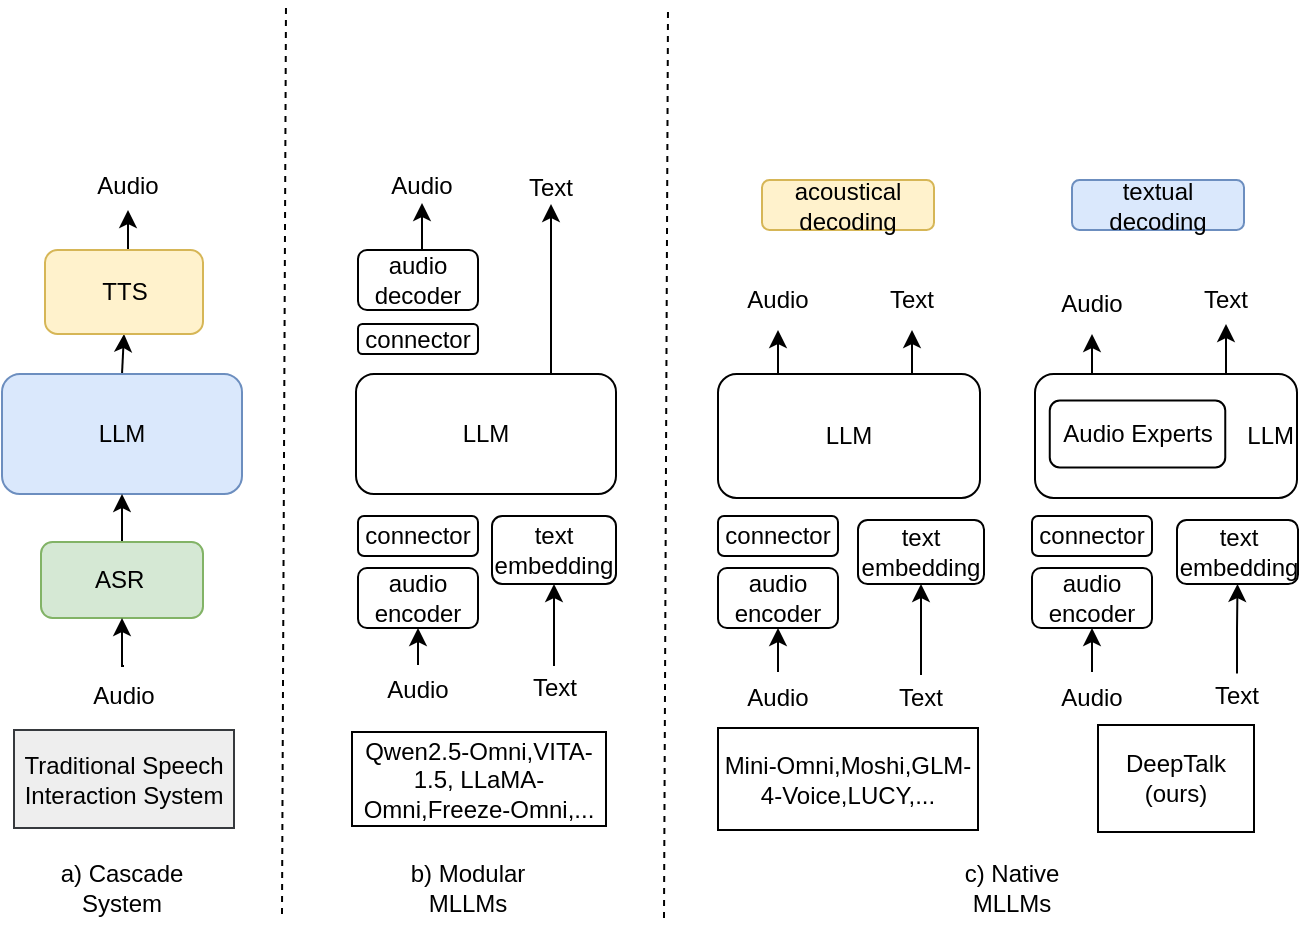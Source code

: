 <mxfile version="26.0.16">
  <diagram name="第 1 页" id="l2VwWjS595h71rdYPKjv">
    <mxGraphModel dx="1432" dy="716" grid="0" gridSize="10" guides="1" tooltips="1" connect="1" arrows="1" fold="1" page="1" pageScale="1" pageWidth="827" pageHeight="1169" math="0" shadow="0">
      <root>
        <mxCell id="0" />
        <mxCell id="1" parent="0" />
        <mxCell id="LZrctKfGTnT29_ICG_vk-41" style="edgeStyle=orthogonalEdgeStyle;rounded=0;orthogonalLoop=1;jettySize=auto;html=1;exitX=0.5;exitY=0;exitDx=0;exitDy=0;entryX=0.5;entryY=1;entryDx=0;entryDy=0;" edge="1" parent="1" source="LZrctKfGTnT29_ICG_vk-1" target="LZrctKfGTnT29_ICG_vk-4">
          <mxGeometry relative="1" as="geometry" />
        </mxCell>
        <mxCell id="LZrctKfGTnT29_ICG_vk-1" value="LLM" style="rounded=1;whiteSpace=wrap;html=1;fillColor=#dae8fc;strokeColor=#6c8ebf;" vertex="1" parent="1">
          <mxGeometry x="50" y="273" width="120" height="60" as="geometry" />
        </mxCell>
        <mxCell id="LZrctKfGTnT29_ICG_vk-40" style="edgeStyle=orthogonalEdgeStyle;rounded=0;orthogonalLoop=1;jettySize=auto;html=1;exitX=0.5;exitY=0;exitDx=0;exitDy=0;entryX=0.5;entryY=1;entryDx=0;entryDy=0;" edge="1" parent="1" source="LZrctKfGTnT29_ICG_vk-2" target="LZrctKfGTnT29_ICG_vk-1">
          <mxGeometry relative="1" as="geometry" />
        </mxCell>
        <mxCell id="LZrctKfGTnT29_ICG_vk-2" value="ASR&amp;nbsp;" style="rounded=1;whiteSpace=wrap;html=1;fillColor=#d5e8d4;strokeColor=#82b366;" vertex="1" parent="1">
          <mxGeometry x="69.5" y="357" width="81" height="38" as="geometry" />
        </mxCell>
        <mxCell id="LZrctKfGTnT29_ICG_vk-146" style="edgeStyle=orthogonalEdgeStyle;rounded=0;orthogonalLoop=1;jettySize=auto;html=1;exitX=0.5;exitY=0;exitDx=0;exitDy=0;entryX=0.5;entryY=1;entryDx=0;entryDy=0;" edge="1" parent="1" source="LZrctKfGTnT29_ICG_vk-4" target="LZrctKfGTnT29_ICG_vk-7">
          <mxGeometry relative="1" as="geometry" />
        </mxCell>
        <mxCell id="LZrctKfGTnT29_ICG_vk-4" value="TTS" style="rounded=1;whiteSpace=wrap;html=1;fillColor=#fff2cc;strokeColor=#d6b656;" vertex="1" parent="1">
          <mxGeometry x="71.5" y="211" width="79" height="42" as="geometry" />
        </mxCell>
        <mxCell id="LZrctKfGTnT29_ICG_vk-145" style="edgeStyle=orthogonalEdgeStyle;rounded=0;orthogonalLoop=1;jettySize=auto;html=1;exitX=0.5;exitY=0;exitDx=0;exitDy=0;entryX=0.5;entryY=1;entryDx=0;entryDy=0;" edge="1" parent="1" source="LZrctKfGTnT29_ICG_vk-5" target="LZrctKfGTnT29_ICG_vk-2">
          <mxGeometry relative="1" as="geometry" />
        </mxCell>
        <mxCell id="LZrctKfGTnT29_ICG_vk-5" value="Audio" style="text;html=1;align=center;verticalAlign=middle;whiteSpace=wrap;rounded=0;" vertex="1" parent="1">
          <mxGeometry x="81" y="419" width="60" height="29.5" as="geometry" />
        </mxCell>
        <mxCell id="LZrctKfGTnT29_ICG_vk-7" value="Audio" style="text;html=1;align=center;verticalAlign=middle;whiteSpace=wrap;rounded=0;" vertex="1" parent="1">
          <mxGeometry x="83" y="167.5" width="60" height="23.5" as="geometry" />
        </mxCell>
        <mxCell id="LZrctKfGTnT29_ICG_vk-8" value="Qwen2.5-Omni,VITA-1.5, LLaMA-Omni,Freeze-Omni,..." style="rounded=0;whiteSpace=wrap;html=1;" vertex="1" parent="1">
          <mxGeometry x="225" y="452" width="127" height="47" as="geometry" />
        </mxCell>
        <mxCell id="LZrctKfGTnT29_ICG_vk-9" value="a) Cascade System" style="text;html=1;align=center;verticalAlign=middle;whiteSpace=wrap;rounded=0;" vertex="1" parent="1">
          <mxGeometry x="60" y="510" width="100" height="40" as="geometry" />
        </mxCell>
        <mxCell id="LZrctKfGTnT29_ICG_vk-28" style="edgeStyle=orthogonalEdgeStyle;rounded=0;orthogonalLoop=1;jettySize=auto;html=1;exitX=0.75;exitY=0;exitDx=0;exitDy=0;entryX=0.5;entryY=1;entryDx=0;entryDy=0;" edge="1" parent="1" source="LZrctKfGTnT29_ICG_vk-10" target="LZrctKfGTnT29_ICG_vk-26">
          <mxGeometry relative="1" as="geometry" />
        </mxCell>
        <mxCell id="LZrctKfGTnT29_ICG_vk-10" value="LLM" style="rounded=1;whiteSpace=wrap;html=1;" vertex="1" parent="1">
          <mxGeometry x="227" y="273" width="130" height="60" as="geometry" />
        </mxCell>
        <mxCell id="LZrctKfGTnT29_ICG_vk-14" value="connector" style="rounded=1;whiteSpace=wrap;html=1;" vertex="1" parent="1">
          <mxGeometry x="228" y="344" width="60" height="20" as="geometry" />
        </mxCell>
        <mxCell id="LZrctKfGTnT29_ICG_vk-15" value="audio encoder" style="rounded=1;whiteSpace=wrap;html=1;" vertex="1" parent="1">
          <mxGeometry x="228" y="370" width="60" height="30" as="geometry" />
        </mxCell>
        <mxCell id="LZrctKfGTnT29_ICG_vk-16" value="text embedding" style="rounded=1;whiteSpace=wrap;html=1;" vertex="1" parent="1">
          <mxGeometry x="295" y="344" width="62" height="34" as="geometry" />
        </mxCell>
        <mxCell id="LZrctKfGTnT29_ICG_vk-20" value="connector" style="rounded=1;whiteSpace=wrap;html=1;" vertex="1" parent="1">
          <mxGeometry x="228" y="248" width="60" height="15" as="geometry" />
        </mxCell>
        <mxCell id="LZrctKfGTnT29_ICG_vk-39" style="edgeStyle=orthogonalEdgeStyle;rounded=0;orthogonalLoop=1;jettySize=auto;html=1;exitX=0.5;exitY=0;exitDx=0;exitDy=0;entryX=0.5;entryY=1;entryDx=0;entryDy=0;" edge="1" parent="1" source="LZrctKfGTnT29_ICG_vk-21" target="LZrctKfGTnT29_ICG_vk-37">
          <mxGeometry relative="1" as="geometry" />
        </mxCell>
        <mxCell id="LZrctKfGTnT29_ICG_vk-21" value="audio decoder" style="rounded=1;whiteSpace=wrap;html=1;" vertex="1" parent="1">
          <mxGeometry x="228" y="211" width="60" height="30" as="geometry" />
        </mxCell>
        <mxCell id="LZrctKfGTnT29_ICG_vk-26" value="Text" style="text;html=1;align=center;verticalAlign=middle;whiteSpace=wrap;rounded=0;" vertex="1" parent="1">
          <mxGeometry x="295" y="171" width="59" height="17" as="geometry" />
        </mxCell>
        <mxCell id="LZrctKfGTnT29_ICG_vk-34" style="edgeStyle=orthogonalEdgeStyle;rounded=0;orthogonalLoop=1;jettySize=auto;html=1;exitX=0.5;exitY=0;exitDx=0;exitDy=0;entryX=0.5;entryY=1;entryDx=0;entryDy=0;" edge="1" parent="1" source="LZrctKfGTnT29_ICG_vk-30" target="LZrctKfGTnT29_ICG_vk-16">
          <mxGeometry relative="1" as="geometry" />
        </mxCell>
        <mxCell id="LZrctKfGTnT29_ICG_vk-30" value="Text" style="text;html=1;align=center;verticalAlign=middle;whiteSpace=wrap;rounded=0;" vertex="1" parent="1">
          <mxGeometry x="298.5" y="419" width="55" height="22" as="geometry" />
        </mxCell>
        <mxCell id="LZrctKfGTnT29_ICG_vk-38" style="edgeStyle=orthogonalEdgeStyle;rounded=0;orthogonalLoop=1;jettySize=auto;html=1;exitX=0.5;exitY=0;exitDx=0;exitDy=0;entryX=0.5;entryY=1;entryDx=0;entryDy=0;" edge="1" parent="1" source="LZrctKfGTnT29_ICG_vk-36" target="LZrctKfGTnT29_ICG_vk-15">
          <mxGeometry relative="1" as="geometry" />
        </mxCell>
        <mxCell id="LZrctKfGTnT29_ICG_vk-36" value="Audio" style="text;html=1;align=center;verticalAlign=middle;whiteSpace=wrap;rounded=0;" vertex="1" parent="1">
          <mxGeometry x="228" y="418.5" width="60" height="25" as="geometry" />
        </mxCell>
        <mxCell id="LZrctKfGTnT29_ICG_vk-37" value="Audio" style="text;html=1;align=center;verticalAlign=middle;whiteSpace=wrap;rounded=0;" vertex="1" parent="1">
          <mxGeometry x="231" y="171" width="58" height="16.5" as="geometry" />
        </mxCell>
        <mxCell id="LZrctKfGTnT29_ICG_vk-43" value="" style="endArrow=none;dashed=1;html=1;rounded=0;" edge="1" parent="1">
          <mxGeometry width="50" height="50" relative="1" as="geometry">
            <mxPoint x="190" y="543" as="sourcePoint" />
            <mxPoint x="192" y="87" as="targetPoint" />
          </mxGeometry>
        </mxCell>
        <mxCell id="LZrctKfGTnT29_ICG_vk-45" value="" style="endArrow=none;dashed=1;html=1;rounded=0;" edge="1" parent="1">
          <mxGeometry width="50" height="50" relative="1" as="geometry">
            <mxPoint x="381" y="545" as="sourcePoint" />
            <mxPoint x="383" y="90" as="targetPoint" />
          </mxGeometry>
        </mxCell>
        <mxCell id="LZrctKfGTnT29_ICG_vk-115" style="edgeStyle=orthogonalEdgeStyle;rounded=0;orthogonalLoop=1;jettySize=auto;html=1;exitX=0.25;exitY=0;exitDx=0;exitDy=0;entryX=0.5;entryY=1;entryDx=0;entryDy=0;" edge="1" parent="1" source="LZrctKfGTnT29_ICG_vk-46" target="LZrctKfGTnT29_ICG_vk-113">
          <mxGeometry relative="1" as="geometry" />
        </mxCell>
        <mxCell id="LZrctKfGTnT29_ICG_vk-147" style="edgeStyle=orthogonalEdgeStyle;rounded=0;orthogonalLoop=1;jettySize=auto;html=1;exitX=0.75;exitY=0;exitDx=0;exitDy=0;entryX=0.5;entryY=1;entryDx=0;entryDy=0;" edge="1" parent="1" source="LZrctKfGTnT29_ICG_vk-46" target="LZrctKfGTnT29_ICG_vk-114">
          <mxGeometry relative="1" as="geometry" />
        </mxCell>
        <mxCell id="LZrctKfGTnT29_ICG_vk-46" value="LLM" style="rounded=1;whiteSpace=wrap;html=1;" vertex="1" parent="1">
          <mxGeometry x="408" y="273" width="131" height="62" as="geometry" />
        </mxCell>
        <mxCell id="LZrctKfGTnT29_ICG_vk-47" value="b) Modular MLLMs" style="text;html=1;align=center;verticalAlign=middle;whiteSpace=wrap;rounded=0;" vertex="1" parent="1">
          <mxGeometry x="253" y="515" width="60" height="30" as="geometry" />
        </mxCell>
        <mxCell id="LZrctKfGTnT29_ICG_vk-103" value="connector" style="rounded=1;whiteSpace=wrap;html=1;" vertex="1" parent="1">
          <mxGeometry x="408" y="344" width="60" height="20" as="geometry" />
        </mxCell>
        <mxCell id="LZrctKfGTnT29_ICG_vk-104" value="audio encoder" style="rounded=1;whiteSpace=wrap;html=1;" vertex="1" parent="1">
          <mxGeometry x="408" y="370" width="60" height="30" as="geometry" />
        </mxCell>
        <mxCell id="LZrctKfGTnT29_ICG_vk-106" style="edgeStyle=orthogonalEdgeStyle;rounded=0;orthogonalLoop=1;jettySize=auto;html=1;exitX=0.5;exitY=0;exitDx=0;exitDy=0;entryX=0.5;entryY=1;entryDx=0;entryDy=0;" edge="1" parent="1" source="LZrctKfGTnT29_ICG_vk-105" target="LZrctKfGTnT29_ICG_vk-104">
          <mxGeometry relative="1" as="geometry" />
        </mxCell>
        <mxCell id="LZrctKfGTnT29_ICG_vk-105" value="Audio" style="text;html=1;align=center;verticalAlign=middle;whiteSpace=wrap;rounded=0;" vertex="1" parent="1">
          <mxGeometry x="408" y="422" width="60" height="25" as="geometry" />
        </mxCell>
        <mxCell id="LZrctKfGTnT29_ICG_vk-109" value="text embedding" style="rounded=1;whiteSpace=wrap;html=1;" vertex="1" parent="1">
          <mxGeometry x="478" y="346" width="63" height="32" as="geometry" />
        </mxCell>
        <mxCell id="LZrctKfGTnT29_ICG_vk-111" style="edgeStyle=orthogonalEdgeStyle;rounded=0;orthogonalLoop=1;jettySize=auto;html=1;exitX=0.5;exitY=0;exitDx=0;exitDy=0;entryX=0.5;entryY=1;entryDx=0;entryDy=0;" edge="1" parent="1" source="LZrctKfGTnT29_ICG_vk-110" target="LZrctKfGTnT29_ICG_vk-109">
          <mxGeometry relative="1" as="geometry" />
        </mxCell>
        <mxCell id="LZrctKfGTnT29_ICG_vk-110" value="Text" style="text;html=1;align=center;verticalAlign=middle;whiteSpace=wrap;rounded=0;" vertex="1" parent="1">
          <mxGeometry x="482" y="423.5" width="55" height="22" as="geometry" />
        </mxCell>
        <mxCell id="LZrctKfGTnT29_ICG_vk-113" value="Audio" style="text;html=1;align=center;verticalAlign=middle;whiteSpace=wrap;rounded=0;" vertex="1" parent="1">
          <mxGeometry x="408" y="221" width="60" height="30" as="geometry" />
        </mxCell>
        <mxCell id="LZrctKfGTnT29_ICG_vk-114" value="Text" style="text;html=1;align=center;verticalAlign=middle;whiteSpace=wrap;rounded=0;" vertex="1" parent="1">
          <mxGeometry x="475" y="221" width="60" height="30" as="geometry" />
        </mxCell>
        <mxCell id="LZrctKfGTnT29_ICG_vk-117" value="c) Native MLLMs" style="text;html=1;align=center;verticalAlign=middle;whiteSpace=wrap;rounded=0;" vertex="1" parent="1">
          <mxGeometry x="525" y="515" width="60" height="30" as="geometry" />
        </mxCell>
        <mxCell id="LZrctKfGTnT29_ICG_vk-119" style="edgeStyle=orthogonalEdgeStyle;rounded=0;orthogonalLoop=1;jettySize=auto;html=1;exitX=0.25;exitY=0;exitDx=0;exitDy=0;entryX=0.5;entryY=1;entryDx=0;entryDy=0;" edge="1" parent="1" source="LZrctKfGTnT29_ICG_vk-121" target="LZrctKfGTnT29_ICG_vk-132">
          <mxGeometry relative="1" as="geometry" />
        </mxCell>
        <mxCell id="LZrctKfGTnT29_ICG_vk-120" style="edgeStyle=orthogonalEdgeStyle;rounded=0;orthogonalLoop=1;jettySize=auto;html=1;exitX=0.75;exitY=0;exitDx=0;exitDy=0;entryX=0.5;entryY=1;entryDx=0;entryDy=0;" edge="1" parent="1" source="LZrctKfGTnT29_ICG_vk-121" target="LZrctKfGTnT29_ICG_vk-133">
          <mxGeometry relative="1" as="geometry" />
        </mxCell>
        <mxCell id="LZrctKfGTnT29_ICG_vk-121" value="LLM" style="rounded=1;whiteSpace=wrap;html=1;align=right;" vertex="1" parent="1">
          <mxGeometry x="566.5" y="273" width="131" height="62" as="geometry" />
        </mxCell>
        <mxCell id="LZrctKfGTnT29_ICG_vk-122" value="connector" style="rounded=1;whiteSpace=wrap;html=1;" vertex="1" parent="1">
          <mxGeometry x="565" y="344" width="60" height="20" as="geometry" />
        </mxCell>
        <mxCell id="LZrctKfGTnT29_ICG_vk-124" value="audio encoder" style="rounded=1;whiteSpace=wrap;html=1;" vertex="1" parent="1">
          <mxGeometry x="565" y="370" width="60" height="30" as="geometry" />
        </mxCell>
        <mxCell id="LZrctKfGTnT29_ICG_vk-125" style="edgeStyle=orthogonalEdgeStyle;rounded=0;orthogonalLoop=1;jettySize=auto;html=1;exitX=0.5;exitY=0;exitDx=0;exitDy=0;entryX=0.5;entryY=1;entryDx=0;entryDy=0;" edge="1" parent="1" source="LZrctKfGTnT29_ICG_vk-126" target="LZrctKfGTnT29_ICG_vk-124">
          <mxGeometry relative="1" as="geometry" />
        </mxCell>
        <mxCell id="LZrctKfGTnT29_ICG_vk-126" value="Audio" style="text;html=1;align=center;verticalAlign=middle;whiteSpace=wrap;rounded=0;" vertex="1" parent="1">
          <mxGeometry x="565" y="422" width="60" height="25" as="geometry" />
        </mxCell>
        <mxCell id="LZrctKfGTnT29_ICG_vk-129" value="text embedding" style="rounded=1;whiteSpace=wrap;html=1;" vertex="1" parent="1">
          <mxGeometry x="637.5" y="346" width="60.5" height="32" as="geometry" />
        </mxCell>
        <mxCell id="LZrctKfGTnT29_ICG_vk-130" style="edgeStyle=orthogonalEdgeStyle;rounded=0;orthogonalLoop=1;jettySize=auto;html=1;exitX=0.5;exitY=0;exitDx=0;exitDy=0;entryX=0.5;entryY=1;entryDx=0;entryDy=0;" edge="1" parent="1" source="LZrctKfGTnT29_ICG_vk-131" target="LZrctKfGTnT29_ICG_vk-129">
          <mxGeometry relative="1" as="geometry" />
        </mxCell>
        <mxCell id="LZrctKfGTnT29_ICG_vk-131" value="Text" style="text;html=1;align=center;verticalAlign=middle;whiteSpace=wrap;rounded=0;" vertex="1" parent="1">
          <mxGeometry x="640" y="422.75" width="55" height="22" as="geometry" />
        </mxCell>
        <mxCell id="LZrctKfGTnT29_ICG_vk-132" value="Audio" style="text;html=1;align=center;verticalAlign=middle;whiteSpace=wrap;rounded=0;" vertex="1" parent="1">
          <mxGeometry x="565" y="223" width="60" height="30" as="geometry" />
        </mxCell>
        <mxCell id="LZrctKfGTnT29_ICG_vk-133" value="Text" style="text;html=1;align=center;verticalAlign=middle;whiteSpace=wrap;rounded=0;" vertex="1" parent="1">
          <mxGeometry x="632" y="224" width="60" height="24" as="geometry" />
        </mxCell>
        <mxCell id="LZrctKfGTnT29_ICG_vk-134" value="Audio Experts" style="rounded=1;whiteSpace=wrap;html=1;" vertex="1" parent="1">
          <mxGeometry x="573.88" y="286.25" width="87.75" height="33.5" as="geometry" />
        </mxCell>
        <mxCell id="LZrctKfGTnT29_ICG_vk-135" value="Mini-Omni,Moshi,GLM-4-Voice,LUCY,..." style="rounded=0;whiteSpace=wrap;html=1;" vertex="1" parent="1">
          <mxGeometry x="408" y="450" width="130" height="51" as="geometry" />
        </mxCell>
        <mxCell id="LZrctKfGTnT29_ICG_vk-136" value="DeepTalk&lt;br&gt;(ours)" style="rounded=0;whiteSpace=wrap;html=1;" vertex="1" parent="1">
          <mxGeometry x="598" y="448.5" width="78" height="53.5" as="geometry" />
        </mxCell>
        <mxCell id="LZrctKfGTnT29_ICG_vk-137" value="Traditional Speech Interaction System" style="rounded=0;whiteSpace=wrap;html=1;fillColor=#eeeeee;strokeColor=#36393d;gradientColor=none;gradientDirection=north;" vertex="1" parent="1">
          <mxGeometry x="56" y="451" width="110" height="49" as="geometry" />
        </mxCell>
        <mxCell id="LZrctKfGTnT29_ICG_vk-138" value="acoustical decoding" style="rounded=1;whiteSpace=wrap;html=1;fillColor=#fff2cc;strokeColor=#d6b656;" vertex="1" parent="1">
          <mxGeometry x="430" y="176" width="86" height="25" as="geometry" />
        </mxCell>
        <mxCell id="LZrctKfGTnT29_ICG_vk-139" value="textual decoding" style="rounded=1;whiteSpace=wrap;html=1;fillColor=#dae8fc;strokeColor=#6c8ebf;" vertex="1" parent="1">
          <mxGeometry x="585" y="176" width="86" height="25" as="geometry" />
        </mxCell>
        <mxCell id="LZrctKfGTnT29_ICG_vk-143" style="edgeStyle=orthogonalEdgeStyle;rounded=0;orthogonalLoop=1;jettySize=auto;html=1;exitX=0.5;exitY=1;exitDx=0;exitDy=0;" edge="1" parent="1" source="LZrctKfGTnT29_ICG_vk-26" target="LZrctKfGTnT29_ICG_vk-26">
          <mxGeometry relative="1" as="geometry" />
        </mxCell>
        <mxCell id="LZrctKfGTnT29_ICG_vk-144" style="edgeStyle=orthogonalEdgeStyle;rounded=0;orthogonalLoop=1;jettySize=auto;html=1;exitX=0.5;exitY=1;exitDx=0;exitDy=0;" edge="1" parent="1" source="LZrctKfGTnT29_ICG_vk-5" target="LZrctKfGTnT29_ICG_vk-5">
          <mxGeometry relative="1" as="geometry" />
        </mxCell>
      </root>
    </mxGraphModel>
  </diagram>
</mxfile>
